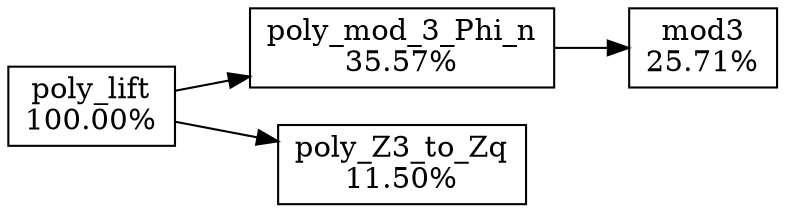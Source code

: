 digraph G {
  rankdir=LR;
  {
    node [shape=box]
    poly_lift[label="poly_lift\n100.00%"]
    poly_mod_3_Phi_n[label="poly_mod_3_Phi_n\n35.57%"]
    poly_Z3_to_Zq[label="poly_Z3_to_Zq\n11.50%"]
    mod3[label="mod3\n25.71%"]
  }
  poly_lift -> poly_mod_3_Phi_n
  poly_lift -> poly_Z3_to_Zq
  poly_mod_3_Phi_n -> mod3
}
